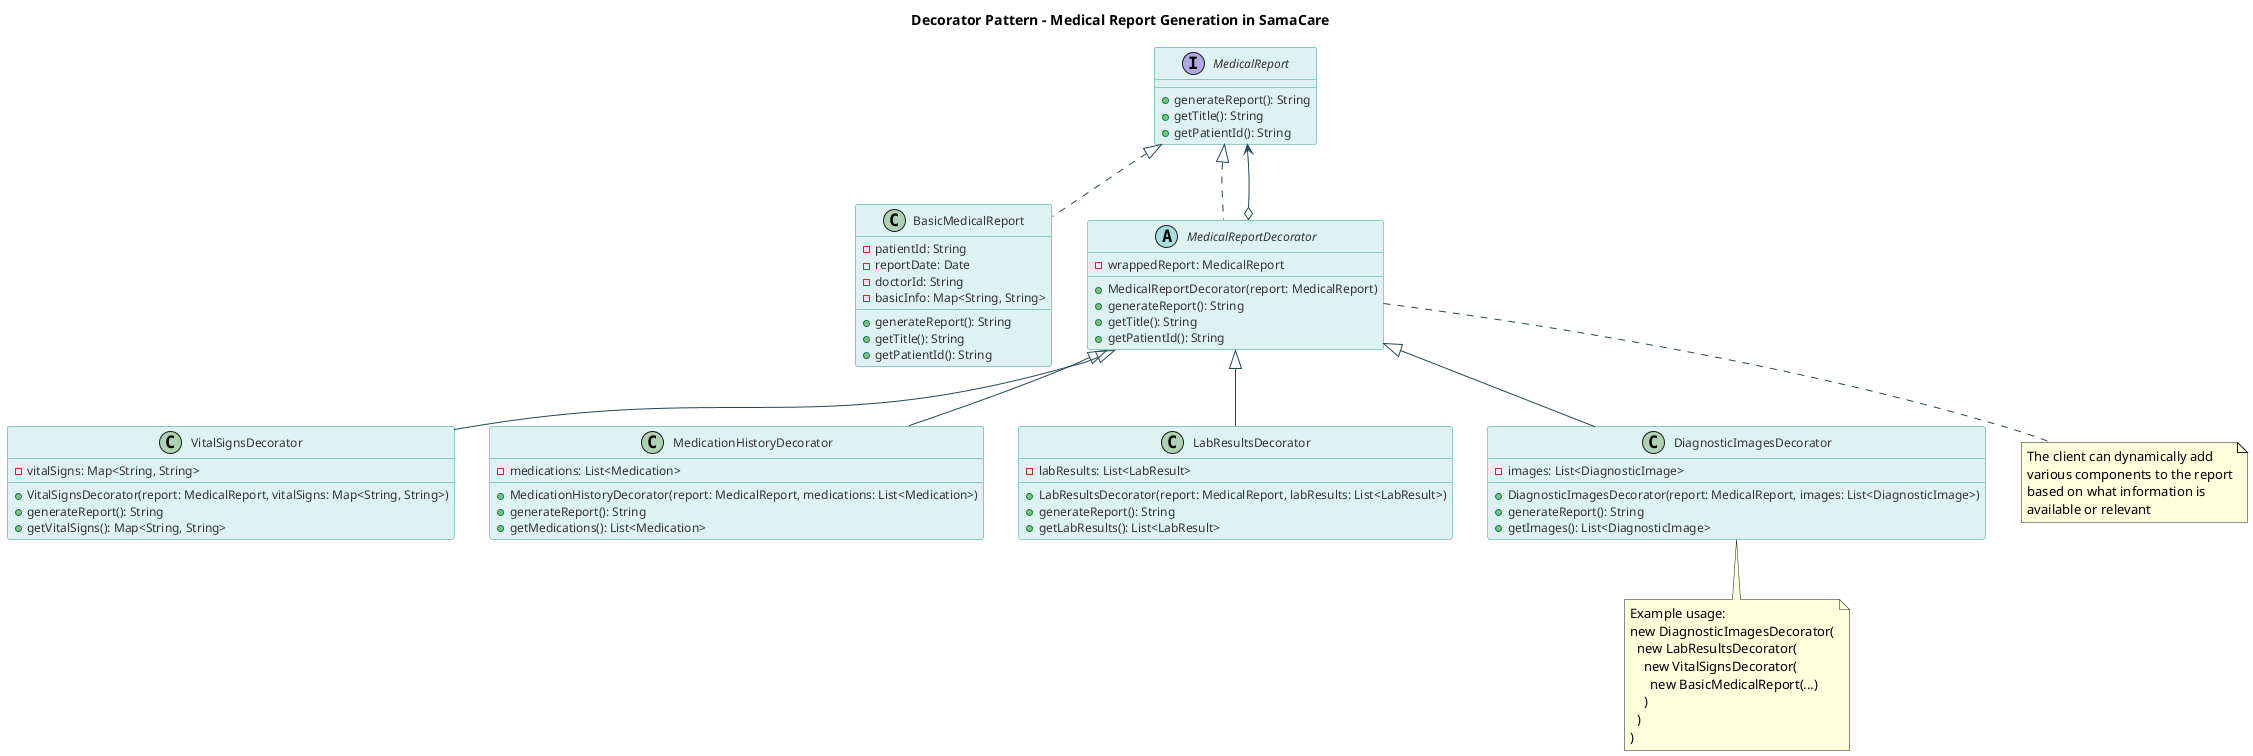 @startuml Decorator Pattern in SamaCare
skinparam backgroundColor #FFFFFF
skinparam classFontColor #333333
skinparam classFontSize 14
skinparam classAttributeFontColor #333333
skinparam classAttributeFontSize 12
skinparam classBorderColor #2a9d8f
skinparam classBackgroundColor #def2f1
skinparam classArrowColor #264653
skinparam shadowing false
skinparam stereotypeCBackgroundColor #e9c46a

title Decorator Pattern - Medical Report Generation in SamaCare

interface MedicalReport {
  +generateReport(): String
  +getTitle(): String
  +getPatientId(): String
}

class BasicMedicalReport {
  -patientId: String
  -reportDate: Date
  -doctorId: String
  -basicInfo: Map<String, String>
  +generateReport(): String
  +getTitle(): String
  +getPatientId(): String
}

abstract class MedicalReportDecorator {
  -wrappedReport: MedicalReport
  +MedicalReportDecorator(report: MedicalReport)
  +generateReport(): String
  +getTitle(): String
  +getPatientId(): String
}

class VitalSignsDecorator {
  -vitalSigns: Map<String, String>
  +VitalSignsDecorator(report: MedicalReport, vitalSigns: Map<String, String>)
  +generateReport(): String
  +getVitalSigns(): Map<String, String>
}

class MedicationHistoryDecorator {
  -medications: List<Medication>
  +MedicationHistoryDecorator(report: MedicalReport, medications: List<Medication>)
  +generateReport(): String
  +getMedications(): List<Medication>
}

class LabResultsDecorator {
  -labResults: List<LabResult>
  +LabResultsDecorator(report: MedicalReport, labResults: List<LabResult>)
  +generateReport(): String
  +getLabResults(): List<LabResult>
}

class DiagnosticImagesDecorator {
  -images: List<DiagnosticImage>
  +DiagnosticImagesDecorator(report: MedicalReport, images: List<DiagnosticImage>)
  +generateReport(): String
  +getImages(): List<DiagnosticImage>
}

MedicalReport <|.. BasicMedicalReport
MedicalReport <|.. MedicalReportDecorator
MedicalReportDecorator <|-- VitalSignsDecorator
MedicalReportDecorator <|-- MedicationHistoryDecorator
MedicalReportDecorator <|-- LabResultsDecorator
MedicalReportDecorator <|-- DiagnosticImagesDecorator
MedicalReportDecorator o--> MedicalReport

note "The client can dynamically add\nvarious components to the report\nbased on what information is\navailable or relevant" as N1
MedicalReportDecorator .. N1

note "Example usage:\nnew DiagnosticImagesDecorator(\n  new LabResultsDecorator(\n    new VitalSignsDecorator(\n      new BasicMedicalReport(...)\n    )\n  )\n)" as N2
DiagnosticImagesDecorator .. N2

@enduml